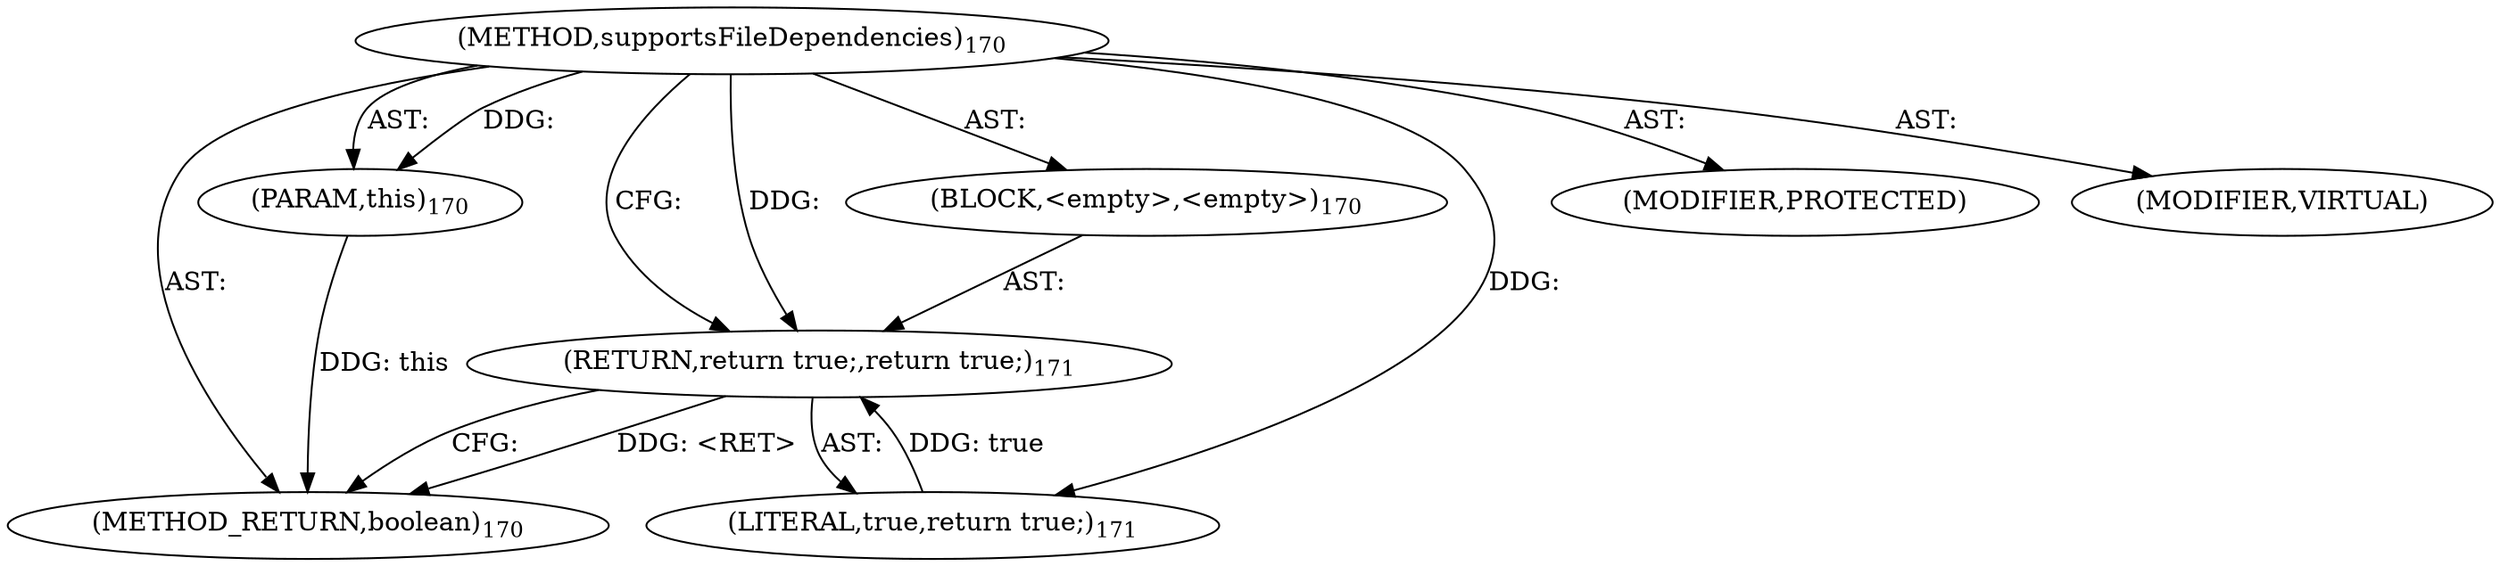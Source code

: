 digraph "supportsFileDependencies" {  
"111669149698" [label = <(METHOD,supportsFileDependencies)<SUB>170</SUB>> ]
"115964116996" [label = <(PARAM,this)<SUB>170</SUB>> ]
"25769803795" [label = <(BLOCK,&lt;empty&gt;,&lt;empty&gt;)<SUB>170</SUB>> ]
"146028888064" [label = <(RETURN,return true;,return true;)<SUB>171</SUB>> ]
"90194313227" [label = <(LITERAL,true,return true;)<SUB>171</SUB>> ]
"133143986180" [label = <(MODIFIER,PROTECTED)> ]
"133143986181" [label = <(MODIFIER,VIRTUAL)> ]
"128849018882" [label = <(METHOD_RETURN,boolean)<SUB>170</SUB>> ]
  "111669149698" -> "115964116996"  [ label = "AST: "] 
  "111669149698" -> "25769803795"  [ label = "AST: "] 
  "111669149698" -> "133143986180"  [ label = "AST: "] 
  "111669149698" -> "133143986181"  [ label = "AST: "] 
  "111669149698" -> "128849018882"  [ label = "AST: "] 
  "25769803795" -> "146028888064"  [ label = "AST: "] 
  "146028888064" -> "90194313227"  [ label = "AST: "] 
  "146028888064" -> "128849018882"  [ label = "CFG: "] 
  "111669149698" -> "146028888064"  [ label = "CFG: "] 
  "146028888064" -> "128849018882"  [ label = "DDG: &lt;RET&gt;"] 
  "115964116996" -> "128849018882"  [ label = "DDG: this"] 
  "111669149698" -> "115964116996"  [ label = "DDG: "] 
  "90194313227" -> "146028888064"  [ label = "DDG: true"] 
  "111669149698" -> "146028888064"  [ label = "DDG: "] 
  "111669149698" -> "90194313227"  [ label = "DDG: "] 
}
